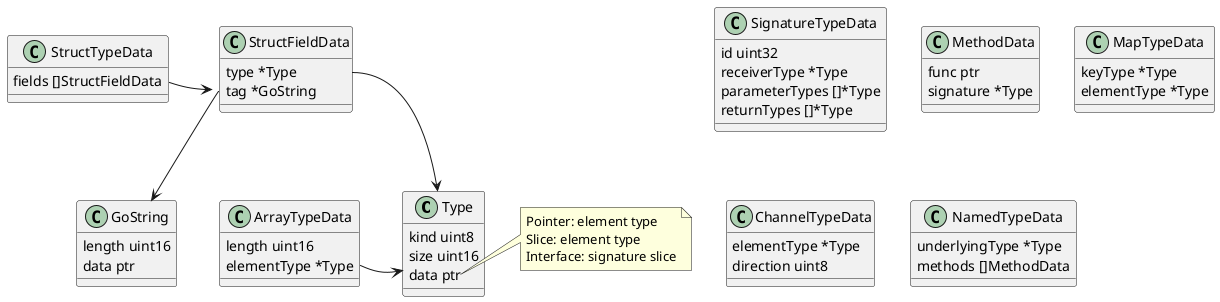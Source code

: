 @startuml

class Type {
    kind uint8
    size uint16
    data ptr
}

note right of Type::data
    Pointer: element type
    Slice: element type
    Interface: signature slice
end note

class GoString {
    length uint16
    data ptr
}

class ArrayTypeData {
    length uint16
    elementType *Type
}

ArrayTypeData::elementType -> Type

class StructTypeData {
    fields []StructFieldData
}

class StructFieldData {
    type *Type
    tag *GoString
}

StructTypeData::fields -> StructFieldData
StructFieldData::type --> Type
StructFieldData::tag --> GoString

class SignatureTypeData {
    id uint32
    receiverType *Type
    parameterTypes []*Type
    returnTypes []*Type
}

class MethodData {
    func ptr
    signature *Type
}

class MapTypeData {
    keyType *Type
    elementType *Type
}

class ChannelTypeData {
    elementType *Type
    direction uint8
}

class NamedTypeData {
    underlyingType *Type
    methods []MethodData
}

@enduml